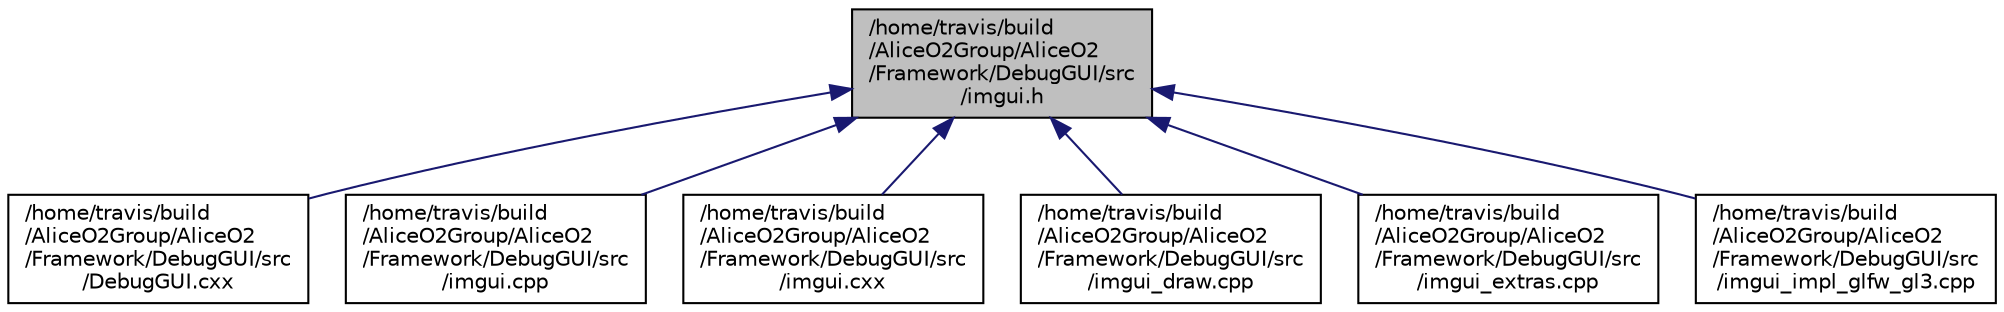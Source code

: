 digraph "/home/travis/build/AliceO2Group/AliceO2/Framework/DebugGUI/src/imgui.h"
{
 // INTERACTIVE_SVG=YES
  bgcolor="transparent";
  edge [fontname="Helvetica",fontsize="10",labelfontname="Helvetica",labelfontsize="10"];
  node [fontname="Helvetica",fontsize="10",shape=record];
  Node1 [label="/home/travis/build\l/AliceO2Group/AliceO2\l/Framework/DebugGUI/src\l/imgui.h",height=0.2,width=0.4,color="black", fillcolor="grey75", style="filled" fontcolor="black"];
  Node1 -> Node2 [dir="back",color="midnightblue",fontsize="10",style="solid",fontname="Helvetica"];
  Node2 [label="/home/travis/build\l/AliceO2Group/AliceO2\l/Framework/DebugGUI/src\l/DebugGUI.cxx",height=0.2,width=0.4,color="black",URL="$dc/d32/DebugGUI_8cxx.html"];
  Node1 -> Node3 [dir="back",color="midnightblue",fontsize="10",style="solid",fontname="Helvetica"];
  Node3 [label="/home/travis/build\l/AliceO2Group/AliceO2\l/Framework/DebugGUI/src\l/imgui.cpp",height=0.2,width=0.4,color="black",URL="$da/d72/imgui_8cpp.html"];
  Node1 -> Node4 [dir="back",color="midnightblue",fontsize="10",style="solid",fontname="Helvetica"];
  Node4 [label="/home/travis/build\l/AliceO2Group/AliceO2\l/Framework/DebugGUI/src\l/imgui.cxx",height=0.2,width=0.4,color="black",URL="$da/ddc/imgui_8cxx.html"];
  Node1 -> Node5 [dir="back",color="midnightblue",fontsize="10",style="solid",fontname="Helvetica"];
  Node5 [label="/home/travis/build\l/AliceO2Group/AliceO2\l/Framework/DebugGUI/src\l/imgui_draw.cpp",height=0.2,width=0.4,color="black",URL="$dc/d77/imgui__draw_8cpp.html"];
  Node1 -> Node6 [dir="back",color="midnightblue",fontsize="10",style="solid",fontname="Helvetica"];
  Node6 [label="/home/travis/build\l/AliceO2Group/AliceO2\l/Framework/DebugGUI/src\l/imgui_extras.cpp",height=0.2,width=0.4,color="black",URL="$d3/db0/imgui__extras_8cpp.html"];
  Node1 -> Node7 [dir="back",color="midnightblue",fontsize="10",style="solid",fontname="Helvetica"];
  Node7 [label="/home/travis/build\l/AliceO2Group/AliceO2\l/Framework/DebugGUI/src\l/imgui_impl_glfw_gl3.cpp",height=0.2,width=0.4,color="black",URL="$d3/d94/imgui__impl__glfw__gl3_8cpp.html"];
}

